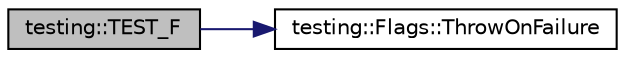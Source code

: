 digraph "testing::TEST_F"
{
  edge [fontname="Helvetica",fontsize="10",labelfontname="Helvetica",labelfontsize="10"];
  node [fontname="Helvetica",fontsize="10",shape=record];
  rankdir="LR";
  Node1721 [label="testing::TEST_F",height=0.2,width=0.4,color="black", fillcolor="grey75", style="filled", fontcolor="black"];
  Node1721 -> Node1722 [color="midnightblue",fontsize="10",style="solid",fontname="Helvetica"];
  Node1722 [label="testing::Flags::ThrowOnFailure",height=0.2,width=0.4,color="black", fillcolor="white", style="filled",URL="$da/d96/structtesting_1_1_flags.html#ad856df862414ed0dadf80b5e03829cc7"];
}
